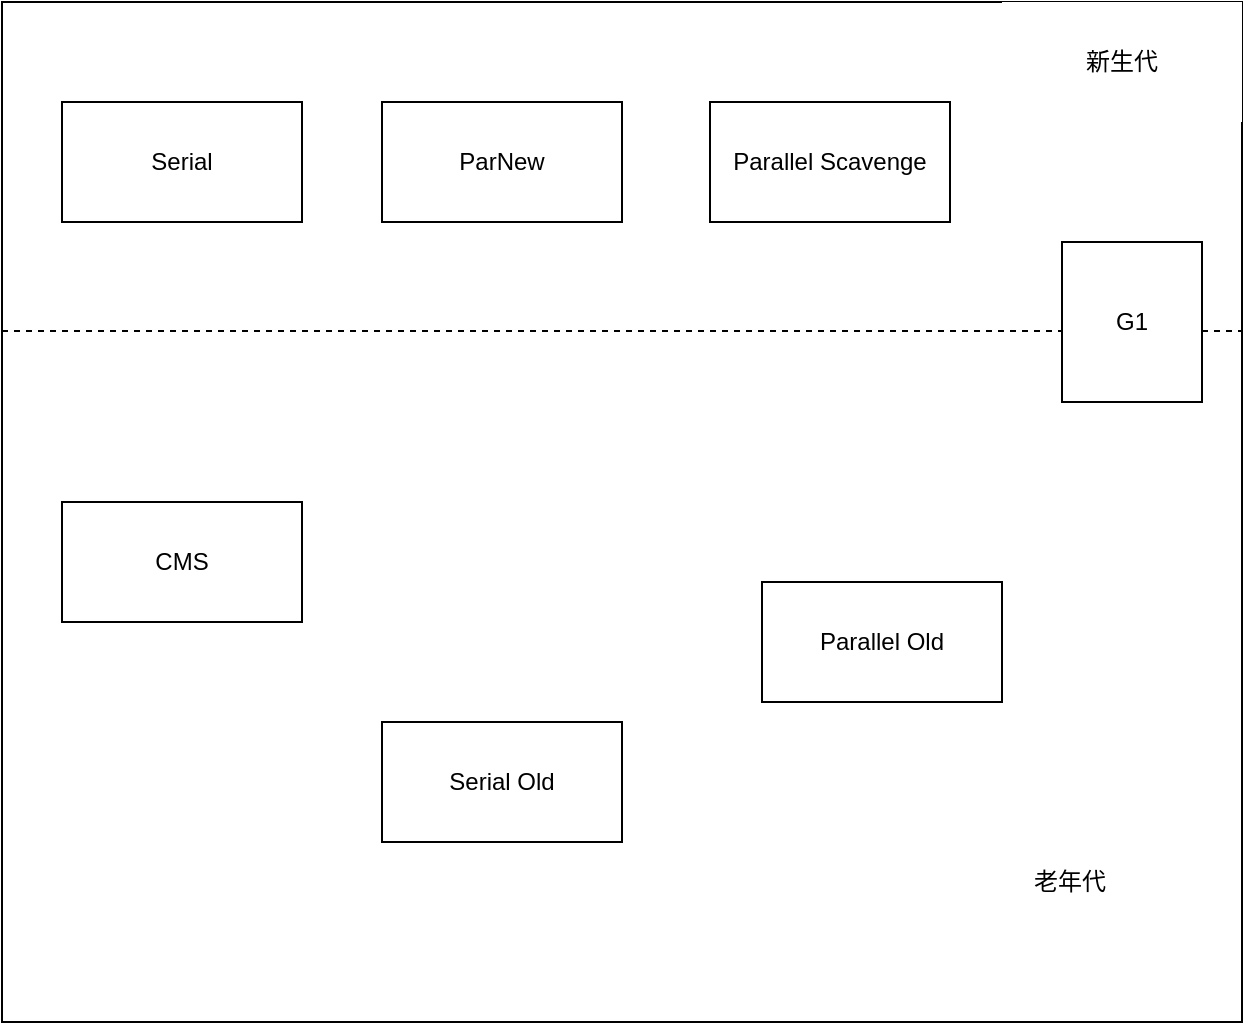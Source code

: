 <mxfile version="12.7.9" type="github">
  <diagram id="r7AOXAlxHvKR_4BC9tbG" name="第 1 页">
    <mxGraphModel dx="1381" dy="765" grid="1" gridSize="10" guides="1" tooltips="1" connect="1" arrows="1" fold="1" page="1" pageScale="1" pageWidth="827" pageHeight="1169" math="0" shadow="0">
      <root>
        <mxCell id="0" />
        <mxCell id="1" parent="0" />
        <mxCell id="RiIm3rHeR6BtfDjQIe-r-1" value="" style="rounded=0;whiteSpace=wrap;html=1;" vertex="1" parent="1">
          <mxGeometry x="60" y="80" width="620" height="510" as="geometry" />
        </mxCell>
        <mxCell id="RiIm3rHeR6BtfDjQIe-r-2" value="" style="endArrow=none;dashed=1;html=1;exitX=0;exitY=0.25;exitDx=0;exitDy=0;entryX=1;entryY=0.25;entryDx=0;entryDy=0;" edge="1" parent="1">
          <mxGeometry width="50" height="50" relative="1" as="geometry">
            <mxPoint x="60" y="244.5" as="sourcePoint" />
            <mxPoint x="680" y="244.5" as="targetPoint" />
          </mxGeometry>
        </mxCell>
        <mxCell id="RiIm3rHeR6BtfDjQIe-r-3" value="Serial" style="rounded=0;whiteSpace=wrap;html=1;" vertex="1" parent="1">
          <mxGeometry x="90" y="130" width="120" height="60" as="geometry" />
        </mxCell>
        <mxCell id="RiIm3rHeR6BtfDjQIe-r-4" value="ParNew" style="rounded=0;whiteSpace=wrap;html=1;" vertex="1" parent="1">
          <mxGeometry x="250" y="130" width="120" height="60" as="geometry" />
        </mxCell>
        <mxCell id="RiIm3rHeR6BtfDjQIe-r-5" value="Parallel Scavenge" style="rounded=0;whiteSpace=wrap;html=1;" vertex="1" parent="1">
          <mxGeometry x="414" y="130" width="120" height="60" as="geometry" />
        </mxCell>
        <mxCell id="RiIm3rHeR6BtfDjQIe-r-6" value="新生代" style="rounded=0;whiteSpace=wrap;html=1;strokeColor=none;" vertex="1" parent="1">
          <mxGeometry x="560" y="80" width="120" height="60" as="geometry" />
        </mxCell>
        <mxCell id="RiIm3rHeR6BtfDjQIe-r-7" value="G1" style="rounded=0;whiteSpace=wrap;html=1;" vertex="1" parent="1">
          <mxGeometry x="590" y="200" width="70" height="80" as="geometry" />
        </mxCell>
        <mxCell id="RiIm3rHeR6BtfDjQIe-r-8" value="CMS" style="rounded=0;whiteSpace=wrap;html=1;" vertex="1" parent="1">
          <mxGeometry x="90" y="330" width="120" height="60" as="geometry" />
        </mxCell>
        <mxCell id="RiIm3rHeR6BtfDjQIe-r-9" value="Serial Old" style="rounded=0;whiteSpace=wrap;html=1;" vertex="1" parent="1">
          <mxGeometry x="250" y="440" width="120" height="60" as="geometry" />
        </mxCell>
        <mxCell id="RiIm3rHeR6BtfDjQIe-r-10" value="Parallel Old" style="rounded=0;whiteSpace=wrap;html=1;" vertex="1" parent="1">
          <mxGeometry x="440" y="370" width="120" height="60" as="geometry" />
        </mxCell>
        <mxCell id="RiIm3rHeR6BtfDjQIe-r-11" value="老年代" style="rounded=0;whiteSpace=wrap;html=1;strokeColor=none;" vertex="1" parent="1">
          <mxGeometry x="534" y="490" width="120" height="60" as="geometry" />
        </mxCell>
      </root>
    </mxGraphModel>
  </diagram>
</mxfile>
